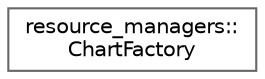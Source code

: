 digraph "Graphical Class Hierarchy"
{
 // LATEX_PDF_SIZE
  bgcolor="transparent";
  edge [fontname=Helvetica,fontsize=10,labelfontname=Helvetica,labelfontsize=10];
  node [fontname=Helvetica,fontsize=10,shape=box,height=0.2,width=0.4];
  rankdir="LR";
  Node0 [id="Node000000",label="resource_managers::\lChartFactory",height=0.2,width=0.4,color="grey40", fillcolor="white", style="filled",URL="$classresource__managers_1_1ChartFactory.html",tooltip=" "];
}

